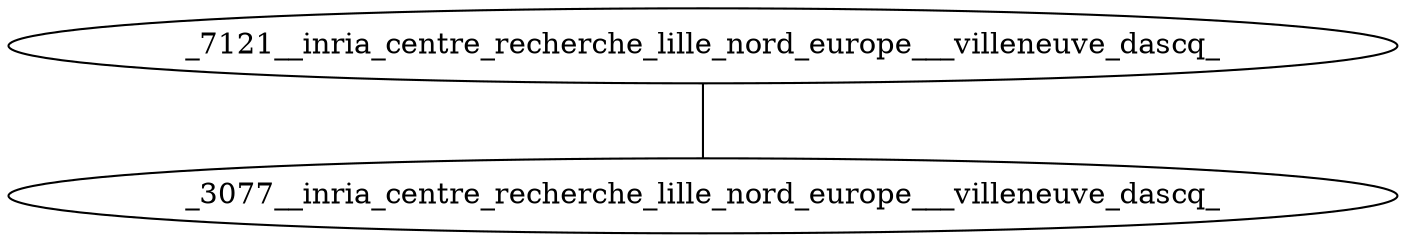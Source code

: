 graph {
_7121__inria_centre_recherche_lille_nord_europe___villeneuve_dascq_ -- _3077__inria_centre_recherche_lille_nord_europe___villeneuve_dascq_
}